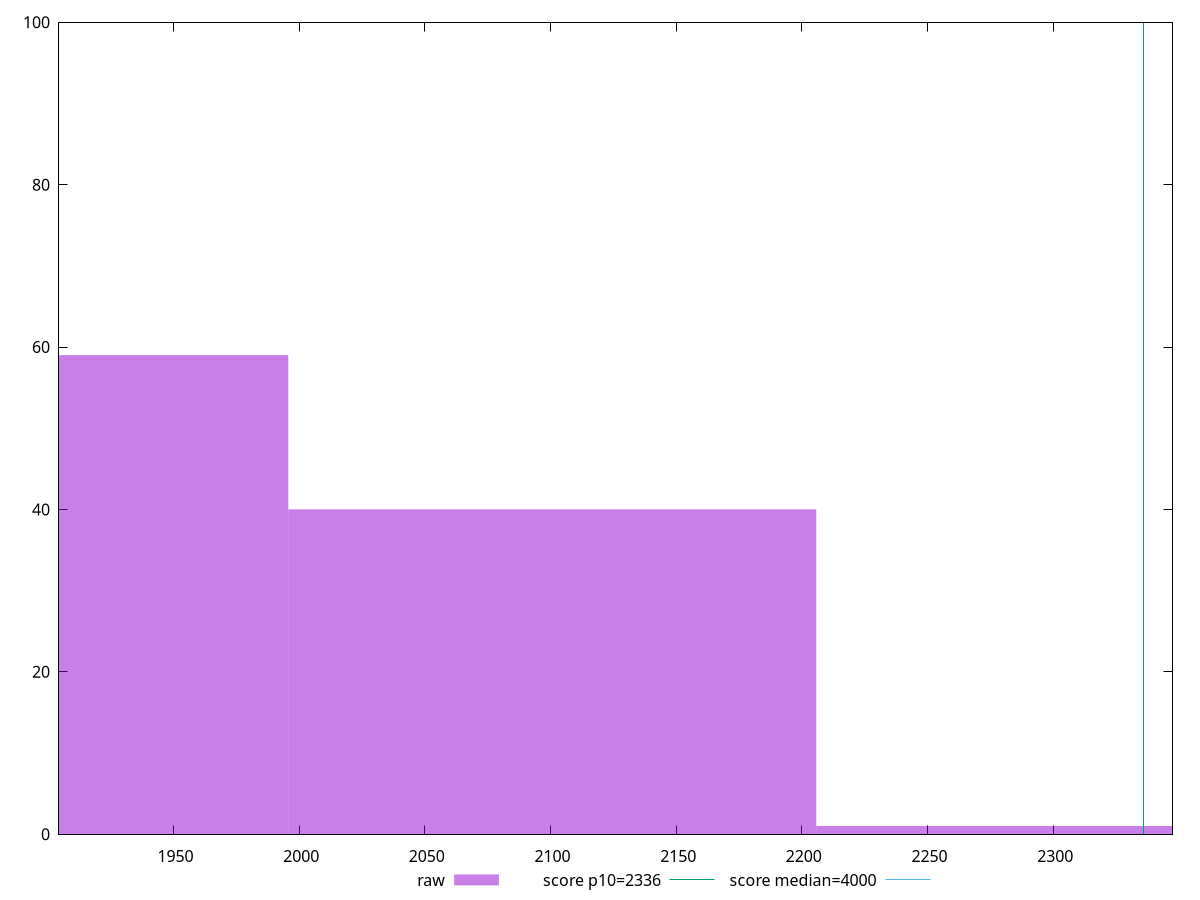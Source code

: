 reset

$raw <<EOF
2310.776628266711 1
1890.6354231273094 59
2100.7060256970103 40
EOF

set key outside below
set boxwidth 210.07060256970104
set xrange [1904.4263500000002:2347.4829999999997]
set yrange [0:100]
set trange [0:100]
set style fill transparent solid 0.5 noborder

set parametric
set terminal svg size 640, 490 enhanced background rgb 'white'
set output "report_00018_2021-02-10T15-25-16.877Z/first-contentful-paint/samples/pages+cached+noadtech+nomedia/raw/histogram.svg"

plot $raw title "raw" with boxes, \
     2336,t title "score p10=2336", \
     4000,t title "score median=4000"

reset
